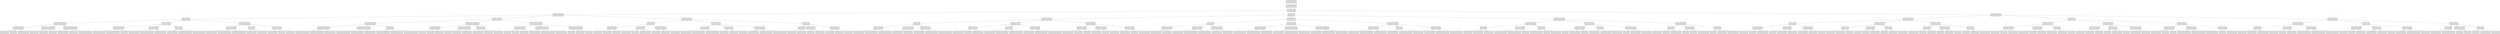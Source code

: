 digraph AttackTree {
    node [shape=box, style=filled, color=lightgray, fontname="Segoe UI", fontcolor="#fdf4e0", margin="0.4,0.3"];

    // Edges
    "n0" -> "n1";
    "n1" -> "n2";
    "n2" -> "n3";
    "n3" -> "n4";
    "n4" -> "n5";
    "n5" -> "n6";
    "n6" -> "n7";
    "n6" -> "n8";
    "n6" -> "n9";
    "n5" -> "n10";
    "n10" -> "n11";
    "n10" -> "n12";
    "n10" -> "n13";
    "n5" -> "n14";
    "n14" -> "n15";
    "n14" -> "n16";
    "n14" -> "n17";
    "n4" -> "n18";
    "n18" -> "n19";
    "n19" -> "n20";
    "n19" -> "n21";
    "n19" -> "n22";
    "n18" -> "n23";
    "n23" -> "n24";
    "n23" -> "n25";
    "n23" -> "n26";
    "n18" -> "n27";
    "n27" -> "n28";
    "n27" -> "n29";
    "n27" -> "n30";
    "n4" -> "n31";
    "n31" -> "n32";
    "n32" -> "n33";
    "n32" -> "n34";
    "n32" -> "n35";
    "n31" -> "n36";
    "n36" -> "n37";
    "n36" -> "n38";
    "n31" -> "n39";
    "n39" -> "n40";
    "n39" -> "n41";
    "n39" -> "n42";
    "n3" -> "n43";
    "n43" -> "n44";
    "n44" -> "n45";
    "n45" -> "n46";
    "n45" -> "n47";
    "n45" -> "n48";
    "n44" -> "n49";
    "n49" -> "n50";
    "n49" -> "n51";
    "n49" -> "n52";
    "n44" -> "n53";
    "n53" -> "n54";
    "n53" -> "n55";
    "n53" -> "n56";
    "n43" -> "n57";
    "n57" -> "n58";
    "n58" -> "n59";
    "n58" -> "n60";
    "n58" -> "n61";
    "n57" -> "n62";
    "n62" -> "n63";
    "n62" -> "n64";
    "n62" -> "n65";
    "n57" -> "n66";
    "n66" -> "n67";
    "n66" -> "n68";
    "n66" -> "n69";
    "n43" -> "n70";
    "n70" -> "n71";
    "n71" -> "n72";
    "n71" -> "n73";
    "n71" -> "n74";
    "n70" -> "n75";
    "n75" -> "n76";
    "n75" -> "n77";
    "n75" -> "n78";
    "n70" -> "n79";
    "n79" -> "n80";
    "n79" -> "n81";
    "n79" -> "n82";
    "n3" -> "n83";
    "n83" -> "n84";
    "n84" -> "n85";
    "n85" -> "n86";
    "n85" -> "n87";
    "n85" -> "n88";
    "n84" -> "n89";
    "n89" -> "n90";
    "n89" -> "n91";
    "n89" -> "n92";
    "n84" -> "n93";
    "n93" -> "n94";
    "n93" -> "n95";
    "n93" -> "n96";
    "n83" -> "n97";
    "n97" -> "n98";
    "n98" -> "n99";
    "n98" -> "n100";
    "n98" -> "n101";
    "n97" -> "n102";
    "n102" -> "n103";
    "n102" -> "n104";
    "n102" -> "n105";
    "n97" -> "n106";
    "n106" -> "n107";
    "n106" -> "n108";
    "n106" -> "n109";
    "n83" -> "n110";
    "n110" -> "n111";
    "n111" -> "n112";
    "n111" -> "n113";
    "n110" -> "n114";
    "n114" -> "n115";
    "n114" -> "n116";
    "n110" -> "n117";
    "n117" -> "n118";
    "n117" -> "n119";
    "n117" -> "n120";
    "n2" -> "n121";
    "n121" -> "n122";
    "n122" -> "n123";
    "n123" -> "n124";
    "n124" -> "n125";
    "n124" -> "n126";
    "n124" -> "n127";
    "n123" -> "n128";
    "n128" -> "n129";
    "n128" -> "n130";
    "n123" -> "n131";
    "n131" -> "n132";
    "n131" -> "n133";
    "n131" -> "n134";
    "n122" -> "n135";
    "n135" -> "n136";
    "n136" -> "n137";
    "n136" -> "n138";
    "n136" -> "n139";
    "n135" -> "n140";
    "n140" -> "n141";
    "n140" -> "n142";
    "n140" -> "n143";
    "n135" -> "n144";
    "n144" -> "n145";
    "n144" -> "n146";
    "n144" -> "n147";
    "n122" -> "n148";
    "n148" -> "n149";
    "n149" -> "n150";
    "n149" -> "n151";
    "n149" -> "n152";
    "n148" -> "n153";
    "n153" -> "n154";
    "n153" -> "n155";
    "n153" -> "n156";
    "n148" -> "n157";
    "n157" -> "n158";
    "n157" -> "n159";
    "n157" -> "n160";
    "n121" -> "n161";
    "n161" -> "n162";
    "n162" -> "n163";
    "n163" -> "n164";
    "n163" -> "n165";
    "n162" -> "n166";
    "n166" -> "n167";
    "n166" -> "n168";
    "n166" -> "n169";
    "n162" -> "n170";
    "n170" -> "n171";
    "n170" -> "n172";
    "n161" -> "n173";
    "n173" -> "n174";
    "n174" -> "n175";
    "n174" -> "n176";
    "n174" -> "n177";
    "n173" -> "n178";
    "n178" -> "n179";
    "n178" -> "n180";
    "n178" -> "n181";
    "n173" -> "n182";
    "n182" -> "n183";
    "n182" -> "n184";
    "n182" -> "n185";
    "n161" -> "n186";
    "n186" -> "n187";
    "n187" -> "n188";
    "n187" -> "n189";
    "n187" -> "n190";
    "n186" -> "n191";
    "n191" -> "n192";
    "n191" -> "n193";
    "n191" -> "n194";
    "n186" -> "n195";
    "n195" -> "n196";
    "n195" -> "n197";
    "n195" -> "n198";
    "n121" -> "n199";
    "n199" -> "n200";
    "n200" -> "n201";
    "n201" -> "n202";
    "n201" -> "n203";
    "n201" -> "n204";
    "n200" -> "n205";
    "n205" -> "n206";
    "n205" -> "n207";
    "n205" -> "n208";
    "n200" -> "n209";
    "n209" -> "n210";
    "n209" -> "n211";
    "n209" -> "n212";
    "n199" -> "n213";
    "n213" -> "n214";
    "n214" -> "n215";
    "n214" -> "n216";
    "n214" -> "n217";
    "n213" -> "n218";
    "n218" -> "n219";
    "n218" -> "n220";
    "n218" -> "n221";
    "n213" -> "n222";
    "n222" -> "n223";
    "n222" -> "n224";
    "n222" -> "n225";
    "n199" -> "n226";
    "n226" -> "n227";
    "n227" -> "n228";
    "n227" -> "n229";
    "n227" -> "n230";
    "n226" -> "n231";
    "n231" -> "n232";
    "n231" -> "n233";
    "n231" -> "n234";
    "n226" -> "n235";
    "n235" -> "n236";
    "n235" -> "n237";
    "n235" -> "n238";
    "n2" -> "n239";
    "n239" -> "n240";
    "n240" -> "n241";
    "n241" -> "n242";
    "n242" -> "n243";
    "n242" -> "n244";
    "n242" -> "n245";
    "n241" -> "n246";
    "n246" -> "n247";
    "n246" -> "n248";
    "n246" -> "n249";
    "n241" -> "n250";
    "n250" -> "n251";
    "n250" -> "n252";
    "n250" -> "n253";
    "n240" -> "n254";
    "n254" -> "n255";
    "n255" -> "n256";
    "n255" -> "n257";
    "n255" -> "n258";
    "n254" -> "n259";
    "n259" -> "n260";
    "n259" -> "n261";
    "n259" -> "n262";
    "n254" -> "n263";
    "n263" -> "n264";
    "n263" -> "n265";
    "n263" -> "n266";
    "n240" -> "n267";
    "n267" -> "n268";
    "n268" -> "n269";
    "n268" -> "n270";
    "n268" -> "n271";
    "n267" -> "n272";
    "n272" -> "n273";
    "n272" -> "n274";
    "n272" -> "n275";
    "n267" -> "n276";
    "n276" -> "n277";
    "n276" -> "n278";
    "n276" -> "n279";
    "n239" -> "n280";
    "n280" -> "n281";
    "n281" -> "n282";
    "n282" -> "n283";
    "n282" -> "n284";
    "n282" -> "n285";
    "n281" -> "n286";
    "n286" -> "n287";
    "n286" -> "n288";
    "n286" -> "n289";
    "n281" -> "n290";
    "n290" -> "n291";
    "n290" -> "n292";
    "n290" -> "n293";
    "n280" -> "n294";
    "n294" -> "n295";
    "n295" -> "n296";
    "n295" -> "n297";
    "n295" -> "n298";
    "n294" -> "n299";
    "n299" -> "n300";
    "n299" -> "n301";
    "n299" -> "n302";
    "n294" -> "n303";
    "n303" -> "n304";
    "n303" -> "n305";
    "n280" -> "n306";
    "n306" -> "n307";
    "n307" -> "n308";
    "n307" -> "n309";
    "n307" -> "n310";
    "n306" -> "n311";
    "n311" -> "n312";
    "n311" -> "n313";
    "n311" -> "n314";
    "n306" -> "n315";
    "n315" -> "n316";
    "n315" -> "n317";
    "n239" -> "n318";
    "n318" -> "n319";
    "n319" -> "n320";
    "n320" -> "n321";
    "n320" -> "n322";
    "n320" -> "n323";
    "n319" -> "n324";
    "n324" -> "n325";
    "n324" -> "n326";
    "n324" -> "n327";
    "n319" -> "n328";
    "n328" -> "n329";
    "n328" -> "n330";
    "n328" -> "n331";
    "n318" -> "n332";
    "n332" -> "n333";
    "n333" -> "n334";
    "n333" -> "n335";
    "n333" -> "n336";
    "n332" -> "n337";
    "n337" -> "n338";
    "n337" -> "n339";
    "n337" -> "n340";
    "n332" -> "n341";
    "n341" -> "n342";
    "n341" -> "n343";
    "n341" -> "n344";
    "n318" -> "n345";
    "n345" -> "n346";
    "n346" -> "n347";
    "n346" -> "n348";
    "n345" -> "n349";
    "n349" -> "n350";
    "n349" -> "n351";
    "n345" -> "n352";
    "n352" -> "n353";
    "n352" -> "n354";
    "n352" -> "n355";

    // Nodes
    "n0" [label="T1046\ndiscovery: Network Service Discovery\nScore: 1.0000", id="n0"];
    "n1" [label="T1110.004\ncredential-access: Credential Stuffing\nScore: 1.0000", id="n1"];
    "n2" [label="T1078.004\ninitial-access: Cloud Accounts\nScore: 1.0000", id="n2"];
    "n3" [label="T1552.001\ncredential-access: Credentials In Files\nScore: 0.0622", id="n3"];
    "n4" [label="T1087.004\ndiscovery: Cloud Account\nScore: 0.0719", id="n4"];
    "n5" [label="T1098.003\nprivilege-escalation: Additional Cloud Roles\nScore: 0.0655", id="n5"];
    "n6" [label="T1219.001\ncommand-and-control: IDE Tunneling\nScore: 0.0606", id="n6"];
    "n7" [label="T1495\nimpact: Firmware Corruption\nScore: 0.0741", id="n7"];
    "n8" [label="T1657\nimpact: Financial Theft\nScore: 0.0710", id="n8"];
    "n9" [label="T1493\nimpact: Transmitted Data Manipulation\nScore: 0.0551", id="n9"];
    "n10" [label="T1102.003\ncommand-and-control: One-Way Communication\nScore: 0.0346", id="n10"];
    "n11" [label="T1491.002\nimpact: External Defacement\nScore: 0.1062", id="n11"];
    "n12" [label="T1499.001\nimpact: OS Exhaustion Flood\nScore: 0.0805", id="n12"];
    "n13" [label="T1561.001\nimpact: Disk Content Wipe\nScore: 0.0721", id="n13"];
    "n14" [label="T1071.005\ncommand-and-control: Publish/Subscribe Protocols\nScore: 0.0318", id="n14"];
    "n15" [label="T1219.001\ncommand-and-control: IDE Tunneling\nScore: 0.0698", id="n15"];
    "n16" [label="T1491.002\nimpact: External Defacement\nScore: 0.0429", id="n16"];
    "n17" [label="T1102.003\ncommand-and-control: One-Way Communication\nScore: 0.0372", id="n17"];
    "n18" [label="T1490\nimpact: Inhibit System Recovery\nScore: 0.0605", id="n18"];
    "n19" [label="T1219.001\ncommand-and-control: IDE Tunneling\nScore: 0.0503", id="n19"];
    "n20" [label="T1071.002\ncommand-and-control: File Transfer Protocols\nScore: 0.0533", id="n20"];
    "n21" [label="T1102.003\ncommand-and-control: One-Way Communication\nScore: 0.0446", id="n21"];
    "n22" [label="T1657\nimpact: Financial Theft\nScore: 0.0383", id="n22"];
    "n23" [label="T1486\nimpact: Data Encrypted for Impact\nScore: 0.0481", id="n23"];
    "n24" [label="T1219.001\ncommand-and-control: IDE Tunneling\nScore: 0.0835", id="n24"];
    "n25" [label="T1102.003\ncommand-and-control: One-Way Communication\nScore: 0.0481", id="n25"];
    "n26" [label="T1132.001\ncommand-and-control: Standard Encoding\nScore: 0.0339", id="n26"];
    "n27" [label="T1657\nimpact: Financial Theft\nScore: 0.0421", id="n27"];
    "n28" [label="T1219.001\ncommand-and-control: IDE Tunneling\nScore: 0.0870", id="n28"];
    "n29" [label="T1102.003\ncommand-and-control: One-Way Communication\nScore: 0.0556", id="n29"];
    "n30" [label="T1071.002\ncommand-and-control: File Transfer Protocols\nScore: 0.0505", id="n30"];
    "n31" [label="T1493\nimpact: Transmitted Data Manipulation\nScore: 0.0550", id="n31"];
    "n32" [label="T1486\nimpact: Data Encrypted for Impact\nScore: 0.0803", id="n32"];
    "n33" [label="T1219.001\ncommand-and-control: IDE Tunneling\nScore: 0.0558", id="n33"];
    "n34" [label="T1102.003\ncommand-and-control: One-Way Communication\nScore: 0.0518", id="n34"];
    "n35" [label="T1071.005\ncommand-and-control: Publish/Subscribe Protocols\nScore: 0.0408", id="n35"];
    "n36" [label="T1489\nimpact: Service Stop\nScore: 0.0649", id="n36"];
    "n37" [label="T1486\nimpact: Data Encrypted for Impact\nScore: 0.0672", id="n37"];
    "n38" [label="T1490\nimpact: Inhibit System Recovery\nScore: 0.0659", id="n38"];
    "n39" [label="T1490\nimpact: Inhibit System Recovery\nScore: 0.0630", id="n39"];
    "n40" [label="T1486\nimpact: Data Encrypted for Impact\nScore: 0.0668", id="n40"];
    "n41" [label="T1489\nimpact: Service Stop\nScore: 0.0549", id="n41"];
    "n42" [label="T1495\nimpact: Firmware Corruption\nScore: 0.0531", id="n42"];
    "n43" [label="T1490\nimpact: Inhibit System Recovery\nScore: 0.0678", id="n43"];
    "n44" [label="T1219.001\ncommand-and-control: IDE Tunneling\nScore: 0.0637", id="n44"];
    "n45" [label="T1071.002\ncommand-and-control: File Transfer Protocols\nScore: 0.0541", id="n45"];
    "n46" [label="T1071.005\ncommand-and-control: Publish/Subscribe Protocols\nScore: 0.0641", id="n46"];
    "n47" [label="T1102.003\ncommand-and-control: One-Way Communication\nScore: 0.0572", id="n47"];
    "n48" [label="T1090.003\ncommand-and-control: Multi-hop Proxy\nScore: 0.0457", id="n48"];
    "n49" [label="T1102.003\ncommand-and-control: One-Way Communication\nScore: 0.0461", id="n49"];
    "n50" [label="T1071.005\ncommand-and-control: Publish/Subscribe Protocols\nScore: 0.0491", id="n50"];
    "n51" [label="T1071.002\ncommand-and-control: File Transfer Protocols\nScore: 0.0467", id="n51"];
    "n52" [label="T1090.003\ncommand-and-control: Multi-hop Proxy\nScore: 0.0427", id="n52"];
    "n53" [label="T1667\nimpact: Email Bombing\nScore: 0.0395", id="n53"];
    "n54" [label="T1102.003\ncommand-and-control: One-Way Communication\nScore: 0.0811", id="n54"];
    "n55" [label="T1071.002\ncommand-and-control: File Transfer Protocols\nScore: 0.0754", id="n55"];
    "n56" [label="T1071.005\ncommand-and-control: Publish/Subscribe Protocols\nScore: 0.0596", id="n56"];
    "n57" [label="T1102.003\ncommand-and-control: One-Way Communication\nScore: 0.0467", id="n57"];
    "n58" [label="T1219.001\ncommand-and-control: IDE Tunneling\nScore: 0.0875", id="n58"];
    "n59" [label="T1667\nimpact: Email Bombing\nScore: 0.0918", id="n59"];
    "n60" [label="T1657\nimpact: Financial Theft\nScore: 0.0755", id="n60"];
    "n61" [label="T1495\nimpact: Firmware Corruption\nScore: 0.0666", id="n61"];
    "n62" [label="T1071.002\ncommand-and-control: File Transfer Protocols\nScore: 0.0367", id="n62"];
    "n63" [label="T1667\nimpact: Email Bombing\nScore: 0.0484", id="n63"];
    "n64" [label="T1495\nimpact: Firmware Corruption\nScore: 0.0382", id="n64"];
    "n65" [label="T1486\nimpact: Data Encrypted for Impact\nScore: 0.0353", id="n65"];
    "n66" [label="T1491.002\nimpact: External Defacement\nScore: 0.0354", id="n66"];
    "n67" [label="T1219.001\ncommand-and-control: IDE Tunneling\nScore: 0.0472", id="n67"];
    "n68" [label="T1499.001\nimpact: OS Exhaustion Flood\nScore: 0.0323", id="n68"];
    "n69" [label="T1498.002\nimpact: Reflection Amplification\nScore: 0.0278", id="n69"];
    "n70" [label="T1071.002\ncommand-and-control: File Transfer Protocols\nScore: 0.0414", id="n70"];
    "n71" [label="T1219.001\ncommand-and-control: IDE Tunneling\nScore: 0.0958", id="n71"];
    "n72" [label="T1667\nimpact: Email Bombing\nScore: 0.0667", id="n72"];
    "n73" [label="T1657\nimpact: Financial Theft\nScore: 0.0633", id="n73"];
    "n74" [label="T1495\nimpact: Firmware Corruption\nScore: 0.0575", id="n74"];
    "n75" [label="T1219.002\ncommand-and-control: Remote Desktop Software\nScore: 0.0593", id="n75"];
    "n76" [label="T1219.001\ncommand-and-control: IDE Tunneling\nScore: 0.1226", id="n76"];
    "n77" [label="T1071.005\ncommand-and-control: Publish/Subscribe Protocols\nScore: 0.0751", id="n77"];
    "n78" [label="T1090.003\ncommand-and-control: Multi-hop Proxy\nScore: 0.0577", id="n78"];
    "n79" [label="T1102.003\ncommand-and-control: One-Way Communication\nScore: 0.0549", id="n79"];
    "n80" [label="T1667\nimpact: Email Bombing\nScore: 0.0547", id="n80"];
    "n81" [label="T1495\nimpact: Firmware Corruption\nScore: 0.0452", id="n81"];
    "n82" [label="T1657\nimpact: Financial Theft\nScore: 0.0400", id="n82"];
    "n83" [label="T1486\nimpact: Data Encrypted for Impact\nScore: 0.0644", id="n83"];
    "n84" [label="T1667\nimpact: Email Bombing\nScore: 0.0601", id="n84"];
    "n85" [label="T1490\nimpact: Inhibit System Recovery\nScore: 0.0472", id="n85"];
    "n86" [label="T1491.002\nimpact: External Defacement\nScore: 0.0660", id="n86"];
    "n87" [label="T1499.001\nimpact: OS Exhaustion Flood\nScore: 0.0445", id="n87"];
    "n88" [label="T1561.001\nimpact: Disk Content Wipe\nScore: 0.0363", id="n88"];
    "n89" [label="T1495\nimpact: Firmware Corruption\nScore: 0.0456", id="n89"];
    "n90" [label="T1490\nimpact: Inhibit System Recovery\nScore: 0.0646", id="n90"];
    "n91" [label="T1657\nimpact: Financial Theft\nScore: 0.0641", id="n91"];
    "n92" [label="T1493\nimpact: Transmitted Data Manipulation\nScore: 0.0623", id="n92"];
    "n93" [label="T1493\nimpact: Transmitted Data Manipulation\nScore: 0.0435", id="n93"];
    "n94" [label="T1491.002\nimpact: External Defacement\nScore: 0.0759", id="n94"];
    "n95" [label="T1499.001\nimpact: OS Exhaustion Flood\nScore: 0.0499", id="n95"];
    "n96" [label="T1498.002\nimpact: Reflection Amplification\nScore: 0.0467", id="n96"];
    "n97" [label="T1490\nimpact: Inhibit System Recovery\nScore: 0.0565", id="n97"];
    "n98" [label="T1491.002\nimpact: External Defacement\nScore: 0.0772", id="n98"];
    "n99" [label="T1219.001\ncommand-and-control: IDE Tunneling\nScore: 0.0580", id="n99"];
    "n100" [label="T1071.002\ncommand-and-control: File Transfer Protocols\nScore: 0.0319", id="n100"];
    "n101" [label="T1102.003\ncommand-and-control: One-Way Communication\nScore: 0.0313", id="n101"];
    "n102" [label="T1499.001\nimpact: OS Exhaustion Flood\nScore: 0.0515", id="n102"];
    "n103" [label="T1491.002\nimpact: External Defacement\nScore: 0.0926", id="n103"];
    "n104" [label="T1491.001\nimpact: Internal Defacement\nScore: 0.0661", id="n104"];
    "n105" [label="T1561.002\nimpact: Disk Structure Wipe\nScore: 0.0510", id="n105"];
    "n106" [label="T1565.003\nimpact: Runtime Data Manipulation\nScore: 0.0391", id="n106"];
    "n107" [label="T1219.001\ncommand-and-control: IDE Tunneling\nScore: 0.1474", id="n107"];
    "n108" [label="T1071.002\ncommand-and-control: File Transfer Protocols\nScore: 0.0788", id="n108"];
    "n109" [label="T1102.003\ncommand-and-control: One-Way Communication\nScore: 0.0757", id="n109"];
    "n110" [label="T1657\nimpact: Financial Theft\nScore: 0.0537", id="n110"];
    "n111" [label="T1667\nimpact: Email Bombing\nScore: 0.0719", id="n111"];
    "n112" [label="T1495\nimpact: Firmware Corruption\nScore: 0.0483", id="n112"];
    "n113" [label="T1490\nimpact: Inhibit System Recovery\nScore: 0.0415", id="n113"];
    "n114" [label="T1495\nimpact: Firmware Corruption\nScore: 0.0617", id="n114"];
    "n115" [label="T1667\nimpact: Email Bombing\nScore: 0.0849", id="n115"];
    "n116" [label="T1490\nimpact: Inhibit System Recovery\nScore: 0.0674", id="n116"];
    "n117" [label="T1490\nimpact: Inhibit System Recovery\nScore: 0.0512", id="n117"];
    "n118" [label="T1491.002\nimpact: External Defacement\nScore: 0.1246", id="n118"];
    "n119" [label="T1499.001\nimpact: OS Exhaustion Flood\nScore: 0.0779", id="n119"];
    "n120" [label="T1561.001\nimpact: Disk Content Wipe\nScore: 0.0712", id="n120"];
    "n121" [label="T1667\nimpact: Email Bombing\nScore: 0.0567", id="n121"];
    "n122" [label="T1494\nimpact: Runtime Data Manipulation\nScore: 0.0855", id="n122"];
    "n123" [label="T1489\nimpact: Service Stop\nScore: 0.0614", id="n123"];
    "n124" [label="T1490\nimpact: Inhibit System Recovery\nScore: 0.0601", id="n124"];
    "n125" [label="T1219.001\ncommand-and-control: IDE Tunneling\nScore: 0.0609", id="n125"];
    "n126" [label="T1071.002\ncommand-and-control: File Transfer Protocols\nScore: 0.0430", id="n126"];
    "n127" [label="T1102.003\ncommand-and-control: One-Way Communication\nScore: 0.0381", id="n127"];
    "n128" [label="T1493\nimpact: Transmitted Data Manipulation\nScore: 0.0587", id="n128"];
    "n129" [label="T1486\nimpact: Data Encrypted for Impact\nScore: 0.0574", id="n129"];
    "n130" [label="T1490\nimpact: Inhibit System Recovery\nScore: 0.0525", id="n130"];
    "n131" [label="T1486\nimpact: Data Encrypted for Impact\nScore: 0.0584", id="n131"];
    "n132" [label="T1219.001\ncommand-and-control: IDE Tunneling\nScore: 0.0752", id="n132"];
    "n133" [label="T1071.002\ncommand-and-control: File Transfer Protocols\nScore: 0.0374", id="n133"];
    "n134" [label="T1102.003\ncommand-and-control: One-Way Communication\nScore: 0.0358", id="n134"];
    "n135" [label="T1490\nimpact: Inhibit System Recovery\nScore: 0.0585", id="n135"];
    "n136" [label="T1020.001\nexfiltration: Traffic Duplication\nScore: 0.0431", id="n136"];
    "n137" [label="T1219.001\ncommand-and-control: IDE Tunneling\nScore: 0.0445", id="n137"];
    "n138" [label="T1657\nimpact: Financial Theft\nScore: 0.0401", id="n138"];
    "n139" [label="T1493\nimpact: Transmitted Data Manipulation\nScore: 0.0398", id="n139"];
    "n140" [label="T1657\nimpact: Financial Theft\nScore: 0.0430", id="n140"];
    "n141" [label="T1219.001\ncommand-and-control: IDE Tunneling\nScore: 0.0740", id="n141"];
    "n142" [label="T1071.002\ncommand-and-control: File Transfer Protocols\nScore: 0.0569", id="n142"];
    "n143" [label="T1102.003\ncommand-and-control: One-Way Communication\nScore: 0.0396", id="n143"];
    "n144" [label="T1486\nimpact: Data Encrypted for Impact\nScore: 0.0417", id="n144"];
    "n145" [label="T1219.001\ncommand-and-control: IDE Tunneling\nScore: 0.0695", id="n145"];
    "n146" [label="T1071.002\ncommand-and-control: File Transfer Protocols\nScore: 0.0365", id="n146"];
    "n147" [label="T1102.003\ncommand-and-control: One-Way Communication\nScore: 0.0316", id="n147"];
    "n148" [label="T1020.001\nexfiltration: Traffic Duplication\nScore: 0.0562", id="n148"];
    "n149" [label="T1486\nimpact: Data Encrypted for Impact\nScore: 0.0624", id="n149"];
    "n150" [label="T1219.001\ncommand-and-control: IDE Tunneling\nScore: 0.0410", id="n150"];
    "n151" [label="T1495\nimpact: Firmware Corruption\nScore: 0.0326", id="n151"];
    "n152" [label="T1657\nimpact: Financial Theft\nScore: 0.0291", id="n152"];
    "n153" [label="T1493\nimpact: Transmitted Data Manipulation\nScore: 0.0619", id="n153"];
    "n154" [label="T1486\nimpact: Data Encrypted for Impact\nScore: 0.0714", id="n154"];
    "n155" [label="T1489\nimpact: Service Stop\nScore: 0.0691", id="n155"];
    "n156" [label="T1490\nimpact: Inhibit System Recovery\nScore: 0.0594", id="n156"];
    "n157" [label="T1490\nimpact: Inhibit System Recovery\nScore: 0.0601", id="n157"];
    "n158" [label="T1486\nimpact: Data Encrypted for Impact\nScore: 0.0529", id="n158"];
    "n159" [label="T1657\nimpact: Financial Theft\nScore: 0.0518", id="n159"];
    "n160" [label="T1493\nimpact: Transmitted Data Manipulation\nScore: 0.0506", id="n160"];
    "n161" [label="T1495\nimpact: Firmware Corruption\nScore: 0.0643", id="n161"];
    "n162" [label="T1489\nimpact: Service Stop\nScore: 0.0609", id="n162"];
    "n163" [label="T1494\nimpact: Runtime Data Manipulation\nScore: 0.0622", id="n163"];
    "n164" [label="T1219.001\ncommand-and-control: IDE Tunneling\nScore: 0.0566", id="n164"];
    "n165" [label="T1490\nimpact: Inhibit System Recovery\nScore: 0.0386", id="n165"];
    "n166" [label="T1486\nimpact: Data Encrypted for Impact\nScore: 0.0555", id="n166"];
    "n167" [label="T1219.001\ncommand-and-control: IDE Tunneling\nScore: 0.1271", id="n167"];
    "n168" [label="T1102.003\ncommand-and-control: One-Way Communication\nScore: 0.0531", id="n168"];
    "n169" [label="T1071.002\ncommand-and-control: File Transfer Protocols\nScore: 0.0518", id="n169"];
    "n170" [label="T1493\nimpact: Transmitted Data Manipulation\nScore: 0.0552", id="n170"];
    "n171" [label="T1494\nimpact: Runtime Data Manipulation\nScore: 0.0609", id="n171"];
    "n172" [label="T1486\nimpact: Data Encrypted for Impact\nScore: 0.0564", id="n172"];
    "n173" [label="T1490\nimpact: Inhibit System Recovery\nScore: 0.0604", id="n173"];
    "n174" [label="T1219.001\ncommand-and-control: IDE Tunneling\nScore: 0.1477", id="n174"];
    "n175" [label="T1071.002\ncommand-and-control: File Transfer Protocols\nScore: 0.1173", id="n175"];
    "n176" [label="T1102.003\ncommand-and-control: One-Way Communication\nScore: 0.0722", id="n176"];
    "n177" [label="T1090.003\ncommand-and-control: Multi-hop Proxy\nScore: 0.0463", id="n177"];
    "n178" [label="T1071.002\ncommand-and-control: File Transfer Protocols\nScore: 0.0989", id="n178"];
    "n179" [label="T1219.001\ncommand-and-control: IDE Tunneling\nScore: 0.1583", id="n179"];
    "n180" [label="T1102.003\ncommand-and-control: One-Way Communication\nScore: 0.0778", id="n180"];
    "n181" [label="T1090.003\ncommand-and-control: Multi-hop Proxy\nScore: 0.0421", id="n181"];
    "n182" [label="T1102.003\ncommand-and-control: One-Way Communication\nScore: 0.0724", id="n182"];
    "n183" [label="T1219.001\ncommand-and-control: IDE Tunneling\nScore: 0.1840", id="n183"];
    "n184" [label="T1071.002\ncommand-and-control: File Transfer Protocols\nScore: 0.0844", id="n184"];
    "n185" [label="T1132.001\ncommand-and-control: Standard Encoding\nScore: 0.0468", id="n185"];
    "n186" [label="T1493\nimpact: Transmitted Data Manipulation\nScore: 0.0603", id="n186"];
    "n187" [label="T1494\nimpact: Runtime Data Manipulation\nScore: 0.0608", id="n187"];
    "n188" [label="T1219.001\ncommand-and-control: IDE Tunneling\nScore: 0.0824", id="n188"];
    "n189" [label="T1102.003\ncommand-and-control: One-Way Communication\nScore: 0.0824", id="n189"];
    "n190" [label="T1071.002\ncommand-and-control: File Transfer Protocols\nScore: 0.0508", id="n190"];
    "n191" [label="T1489\nimpact: Service Stop\nScore: 0.0594", id="n191"];
    "n192" [label="T1219.001\ncommand-and-control: IDE Tunneling\nScore: 0.0647", id="n192"];
    "n193" [label="T1102.003\ncommand-and-control: One-Way Communication\nScore: 0.0561", id="n193"];
    "n194" [label="T1494\nimpact: Runtime Data Manipulation\nScore: 0.0361", id="n194"];
    "n195" [label="T1486\nimpact: Data Encrypted for Impact\nScore: 0.0551", id="n195"];
    "n196" [label="T1219.001\ncommand-and-control: IDE Tunneling\nScore: 0.1353", id="n196"];
    "n197" [label="T1102.003\ncommand-and-control: One-Way Communication\nScore: 0.0995", id="n197"];
    "n198" [label="T1071.002\ncommand-and-control: File Transfer Protocols\nScore: 0.0577", id="n198"];
    "n199" [label="T1567.004\nexfiltration: Exfiltration Over Webhook\nScore: 0.0641", id="n199"];
    "n200" [label="T1219.001\ncommand-and-control: IDE Tunneling\nScore: 0.0560", id="n200"];
    "n201" [label="T1489\nimpact: Service Stop\nScore: 0.0747", id="n201"];
    "n202" [label="T1495\nimpact: Firmware Corruption\nScore: 0.0639", id="n202"];
    "n203" [label="T1494\nimpact: Runtime Data Manipulation\nScore: 0.0626", id="n203"];
    "n204" [label="T1490\nimpact: Inhibit System Recovery\nScore: 0.0618", id="n204"];
    "n205" [label="T1490\nimpact: Inhibit System Recovery\nScore: 0.0705", id="n205"];
    "n206" [label="T1071.002\ncommand-and-control: File Transfer Protocols\nScore: 0.0614", id="n206"];
    "n207" [label="T1102.003\ncommand-and-control: One-Way Communication\nScore: 0.0420", id="n207"];
    "n208" [label="T1657\nimpact: Financial Theft\nScore: 0.0324", id="n208"];
    "n209" [label="T1657\nimpact: Financial Theft\nScore: 0.0675", id="n209"];
    "n210" [label="T1071.002\ncommand-and-control: File Transfer Protocols\nScore: 0.0456", id="n210"];
    "n211" [label="T1489\nimpact: Service Stop\nScore: 0.0390", id="n211"];
    "n212" [label="T1494\nimpact: Runtime Data Manipulation\nScore: 0.0373", id="n212"];
    "n213" [label="T1490\nimpact: Inhibit System Recovery\nScore: 0.0479", id="n213"];
    "n214" [label="T1494\nimpact: Runtime Data Manipulation\nScore: 0.0567", id="n214"];
    "n215" [label="T1489\nimpact: Service Stop\nScore: 0.0647", id="n215"];
    "n216" [label="T1493\nimpact: Transmitted Data Manipulation\nScore: 0.0534", id="n216"];
    "n217" [label="T1657\nimpact: Financial Theft\nScore: 0.0524", id="n217"];
    "n218" [label="T1489\nimpact: Service Stop\nScore: 0.0536", id="n218"];
    "n219" [label="T1494\nimpact: Runtime Data Manipulation\nScore: 0.0573", id="n219"];
    "n220" [label="T1493\nimpact: Transmitted Data Manipulation\nScore: 0.0552", id="n220"];
    "n221" [label="T1486\nimpact: Data Encrypted for Impact\nScore: 0.0529", id="n221"];
    "n222" [label="T1493\nimpact: Transmitted Data Manipulation\nScore: 0.0523", id="n222"];
    "n223" [label="T1489\nimpact: Service Stop\nScore: 0.0734", id="n223"];
    "n224" [label="T1494\nimpact: Runtime Data Manipulation\nScore: 0.0631", id="n224"];
    "n225" [label="T1486\nimpact: Data Encrypted for Impact\nScore: 0.0611", id="n225"];
    "n226" [label="T1494\nimpact: Runtime Data Manipulation\nScore: 0.0476", id="n226"];
    "n227" [label="T1489\nimpact: Service Stop\nScore: 0.0698", id="n227"];
    "n228" [label="T1490\nimpact: Inhibit System Recovery\nScore: 0.0600", id="n228"];
    "n229" [label="T1657\nimpact: Financial Theft\nScore: 0.0590", id="n229"];
    "n230" [label="T1493\nimpact: Transmitted Data Manipulation\nScore: 0.0578", id="n230"];
    "n231" [label="T1490\nimpact: Inhibit System Recovery\nScore: 0.0547", id="n231"];
    "n232" [label="T1489\nimpact: Service Stop\nScore: 0.0491", id="n232"];
    "n233" [label="T1657\nimpact: Financial Theft\nScore: 0.0453", id="n233"];
    "n234" [label="T1493\nimpact: Transmitted Data Manipulation\nScore: 0.0430", id="n234"];
    "n235" [label="T1657\nimpact: Financial Theft\nScore: 0.0511", id="n235"];
    "n236" [label="T1489\nimpact: Service Stop\nScore: 0.0667", id="n236"];
    "n237" [label="T1490\nimpact: Inhibit System Recovery\nScore: 0.0573", id="n237"];
    "n238" [label="T1493\nimpact: Transmitted Data Manipulation\nScore: 0.0567", id="n238"];
    "n239" [label="T1219.001\ncommand-and-control: IDE Tunneling\nScore: 0.0549", id="n239"];
    "n240" [label="T1494\nimpact: Runtime Data Manipulation\nScore: 0.0899", id="n240"];
    "n241" [label="T1667\nimpact: Email Bombing\nScore: 0.0711", id="n241"];
    "n242" [label="T1486\nimpact: Data Encrypted for Impact\nScore: 0.0774", id="n242"];
    "n243" [label="T1495\nimpact: Firmware Corruption\nScore: 0.0621", id="n243"];
    "n244" [label="T1657\nimpact: Financial Theft\nScore: 0.0493", id="n244"];
    "n245" [label="T1493\nimpact: Transmitted Data Manipulation\nScore: 0.0446", id="n245"];
    "n246" [label="T1495\nimpact: Firmware Corruption\nScore: 0.0705", id="n246"];
    "n247" [label="T1657\nimpact: Financial Theft\nScore: 0.0733", id="n247"];
    "n248" [label="T1486\nimpact: Data Encrypted for Impact\nScore: 0.0730", id="n248"];
    "n249" [label="T1490\nimpact: Inhibit System Recovery\nScore: 0.0705", id="n249"];
    "n250" [label="T1490\nimpact: Inhibit System Recovery\nScore: 0.0675", id="n250"];
    "n251" [label="T1486\nimpact: Data Encrypted for Impact\nScore: 0.0711", id="n251"];
    "n252" [label="T1495\nimpact: Firmware Corruption\nScore: 0.0621", id="n252"];
    "n253" [label="T1657\nimpact: Financial Theft\nScore: 0.0621", id="n253"];
    "n254" [label="T1486\nimpact: Data Encrypted for Impact\nScore: 0.0675", id="n254"];
    "n255" [label="T1667\nimpact: Email Bombing\nScore: 0.0717", id="n255"];
    "n256" [label="T1495\nimpact: Firmware Corruption\nScore: 0.0557", id="n256"];
    "n257" [label="T1490\nimpact: Inhibit System Recovery\nScore: 0.0468", id="n257"];
    "n258" [label="T1657\nimpact: Financial Theft\nScore: 0.0467", id="n258"];
    "n259" [label="T1495\nimpact: Firmware Corruption\nScore: 0.0641", id="n259"];
    "n260" [label="T1667\nimpact: Email Bombing\nScore: 0.0911", id="n260"];
    "n261" [label="T1657\nimpact: Financial Theft\nScore: 0.0712", id="n261"];
    "n262" [label="T1490\nimpact: Inhibit System Recovery\nScore: 0.0640", id="n262"];
    "n263" [label="T1657\nimpact: Financial Theft\nScore: 0.0562", id="n263"];
    "n264" [label="T1667\nimpact: Email Bombing\nScore: 0.0794", id="n264"];
    "n265" [label="T1495\nimpact: Firmware Corruption\nScore: 0.0689", id="n265"];
    "n266" [label="T1490\nimpact: Inhibit System Recovery\nScore: 0.0479", id="n266"];
    "n267" [label="T1490\nimpact: Inhibit System Recovery\nScore: 0.0638", id="n267"];
    "n268" [label="T1667\nimpact: Email Bombing\nScore: 0.0638", id="n268"];
    "n269" [label="T1486\nimpact: Data Encrypted for Impact\nScore: 0.0578", id="n269"];
    "n270" [label="T1657\nimpact: Financial Theft\nScore: 0.0529", id="n270"];
    "n271" [label="T1495\nimpact: Firmware Corruption\nScore: 0.0509", id="n271"];
    "n272" [label="T1486\nimpact: Data Encrypted for Impact\nScore: 0.0621", id="n272"];
    "n273" [label="T1667\nimpact: Email Bombing\nScore: 0.0378", id="n273"];
    "n274" [label="T1495\nimpact: Firmware Corruption\nScore: 0.0315", id="n274"];
    "n275" [label="T1657\nimpact: Financial Theft\nScore: 0.0303", id="n275"];
    "n276" [label="T1657\nimpact: Financial Theft\nScore: 0.0554", id="n276"];
    "n277" [label="T1667\nimpact: Email Bombing\nScore: 0.0443", id="n277"];
    "n278" [label="T1495\nimpact: Firmware Corruption\nScore: 0.0404", id="n278"];
    "n279" [label="T1486\nimpact: Data Encrypted for Impact\nScore: 0.0396", id="n279"];
    "n280" [label="T1667\nimpact: Email Bombing\nScore: 0.0809", id="n280"];
    "n281" [label="T1494\nimpact: Runtime Data Manipulation\nScore: 0.0684", id="n281"];
    "n282" [label="T1486\nimpact: Data Encrypted for Impact\nScore: 0.0599", id="n282"];
    "n283" [label="T1495\nimpact: Firmware Corruption\nScore: 0.0463", id="n283"];
    "n284" [label="T1657\nimpact: Financial Theft\nScore: 0.0432", id="n284"];
    "n285" [label="T1490\nimpact: Inhibit System Recovery\nScore: 0.0424", id="n285"];
    "n286" [label="T1490\nimpact: Inhibit System Recovery\nScore: 0.0563", id="n286"];
    "n287" [label="T1486\nimpact: Data Encrypted for Impact\nScore: 0.0476", id="n287"];
    "n288" [label="T1657\nimpact: Financial Theft\nScore: 0.0431", id="n288"];
    "n289" [label="T1495\nimpact: Firmware Corruption\nScore: 0.0405", id="n289"];
    "n290" [label="T1489\nimpact: Service Stop\nScore: 0.0526", id="n290"];
    "n291" [label="T1486\nimpact: Data Encrypted for Impact\nScore: 0.0636", id="n291"];
    "n292" [label="T1490\nimpact: Inhibit System Recovery\nScore: 0.0581", id="n292"];
    "n293" [label="T1657\nimpact: Financial Theft\nScore: 0.0555", id="n293"];
    "n294" [label="T1486\nimpact: Data Encrypted for Impact\nScore: 0.0582", id="n294"];
    "n295" [label="T1494\nimpact: Runtime Data Manipulation\nScore: 0.0489", id="n295"];
    "n296" [label="T1491.002\nimpact: External Defacement\nScore: 0.0432", id="n296"];
    "n297" [label="T1499.001\nimpact: OS Exhaustion Flood\nScore: 0.0409", id="n297"];
    "n298" [label="T1561.001\nimpact: Disk Content Wipe\nScore: 0.0383", id="n298"];
    "n299" [label="T1495\nimpact: Firmware Corruption\nScore: 0.0432", id="n299"];
    "n300" [label="T1657\nimpact: Financial Theft\nScore: 0.0705", id="n300"];
    "n301" [label="T1494\nimpact: Runtime Data Manipulation\nScore: 0.0691", id="n301"];
    "n302" [label="T1489\nimpact: Service Stop\nScore: 0.0571", id="n302"];
    "n303" [label="T1567.004\nexfiltration: Exfiltration Over Webhook\nScore: 0.0348", id="n303"];
    "n304" [label="T1494\nimpact: Runtime Data Manipulation\nScore: 0.0519", id="n304"];
    "n305" [label="T1495\nimpact: Firmware Corruption\nScore: 0.0457", id="n305"];
    "n306" [label="T1490\nimpact: Inhibit System Recovery\nScore: 0.0535", id="n306"];
    "n307" [label="T1494\nimpact: Runtime Data Manipulation\nScore: 0.0574", id="n307"];
    "n308" [label="T1486\nimpact: Data Encrypted for Impact\nScore: 0.0534", id="n308"];
    "n309" [label="T1657\nimpact: Financial Theft\nScore: 0.0481", id="n309"];
    "n310" [label="T1489\nimpact: Service Stop\nScore: 0.0458", id="n310"];
    "n311" [label="T1486\nimpact: Data Encrypted for Impact\nScore: 0.0540", id="n311"];
    "n312" [label="T1102.003\ncommand-and-control: One-Way Communication\nScore: 0.0443", id="n312"];
    "n313" [label="T1071.005\ncommand-and-control: Publish/Subscribe Protocols\nScore: 0.0301", id="n313"];
    "n314" [label="T1132.001\ncommand-and-control: Standard Encoding\nScore: 0.0289", id="n314"];
    "n315" [label="T1495\nimpact: Firmware Corruption\nScore: 0.0473", id="n315"];
    "n316" [label="T1657\nimpact: Financial Theft\nScore: 0.0436", id="n316"];
    "n317" [label="T1486\nimpact: Data Encrypted for Impact\nScore: 0.0426", id="n317"];
    "n318" [label="T1486\nimpact: Data Encrypted for Impact\nScore: 0.0791", id="n318"];
    "n319" [label="T1494\nimpact: Runtime Data Manipulation\nScore: 0.0550", id="n319"];
    "n320" [label="T1667\nimpact: Email Bombing\nScore: 0.0390", id="n320"];
    "n321" [label="T1495\nimpact: Firmware Corruption\nScore: 0.0518", id="n321"];
    "n322" [label="T1490\nimpact: Inhibit System Recovery\nScore: 0.0463", id="n322"];
    "n323" [label="T1493\nimpact: Transmitted Data Manipulation\nScore: 0.0445", id="n323"];
    "n324" [label="T1487\nimpact: Disk Structure Wipe\nScore: 0.0379", id="n324"];
    "n325" [label="T1495\nimpact: Firmware Corruption\nScore: 0.0438", id="n325"];
    "n326" [label="T1667\nimpact: Email Bombing\nScore: 0.0432", id="n326"];
    "n327" [label="T1490\nimpact: Inhibit System Recovery\nScore: 0.0424", id="n327"];
    "n328" [label="T1490\nimpact: Inhibit System Recovery\nScore: 0.0374", id="n328"];
    "n329" [label="T1102.003\ncommand-and-control: One-Way Communication\nScore: 0.0397", id="n329"];
    "n330" [label="T1219.002\ncommand-and-control: Remote Desktop Software\nScore: 0.0312", id="n330"];
    "n331" [label="T1071.002\ncommand-and-control: File Transfer Protocols\nScore: 0.0288", id="n331"];
    "n332" [label="T1667\nimpact: Email Bombing\nScore: 0.0466", id="n332"];
    "n333" [label="T1494\nimpact: Runtime Data Manipulation\nScore: 0.0530", id="n333"];
    "n334" [label="T1487\nimpact: Disk Structure Wipe\nScore: 0.0327", id="n334"];
    "n335" [label="T1489\nimpact: Service Stop\nScore: 0.0324", id="n335"];
    "n336" [label="T1490\nimpact: Inhibit System Recovery\nScore: 0.0319", id="n336"];
    "n337" [label="T1495\nimpact: Firmware Corruption\nScore: 0.0377", id="n337"];
    "n338" [label="T1494\nimpact: Runtime Data Manipulation\nScore: 0.0636", id="n338"];
    "n339" [label="T1490\nimpact: Inhibit System Recovery\nScore: 0.0578", id="n339"];
    "n340" [label="T1657\nimpact: Financial Theft\nScore: 0.0547", id="n340"];
    "n341" [label="T1490\nimpact: Inhibit System Recovery\nScore: 0.0356", id="n341"];
    "n342" [label="T1494\nimpact: Runtime Data Manipulation\nScore: 0.0316", id="n342"];
    "n343" [label="T1102.003\ncommand-and-control: One-Way Communication\nScore: 0.0285", id="n343"];
    "n344" [label="T1491.002\nimpact: External Defacement\nScore: 0.0285", id="n344"];
    "n345" [label="T1495\nimpact: Firmware Corruption\nScore: 0.0408", id="n345"];
    "n346" [label="T1667\nimpact: Email Bombing\nScore: 0.0897", id="n346"];
    "n347" [label="T1494\nimpact: Runtime Data Manipulation\nScore: 0.0461", id="n347"];
    "n348" [label="T1102.003\ncommand-and-control: One-Way Communication\nScore: 0.0433", id="n348"];
    "n349" [label="T1494\nimpact: Runtime Data Manipulation\nScore: 0.0724", id="n349"];
    "n350" [label="T1667\nimpact: Email Bombing\nScore: 0.0612", id="n350"];
    "n351" [label="T1657\nimpact: Financial Theft\nScore: 0.0434", id="n351"];
    "n352" [label="T1657\nimpact: Financial Theft\nScore: 0.0677", id="n352"];
    "n353" [label="T1667\nimpact: Email Bombing\nScore: 0.0606", id="n353"];
    "n354" [label="T1494\nimpact: Runtime Data Manipulation\nScore: 0.0526", id="n354"];
    "n355" [label="T1487\nimpact: Disk Structure Wipe\nScore: 0.0423", id="n355"];
}
